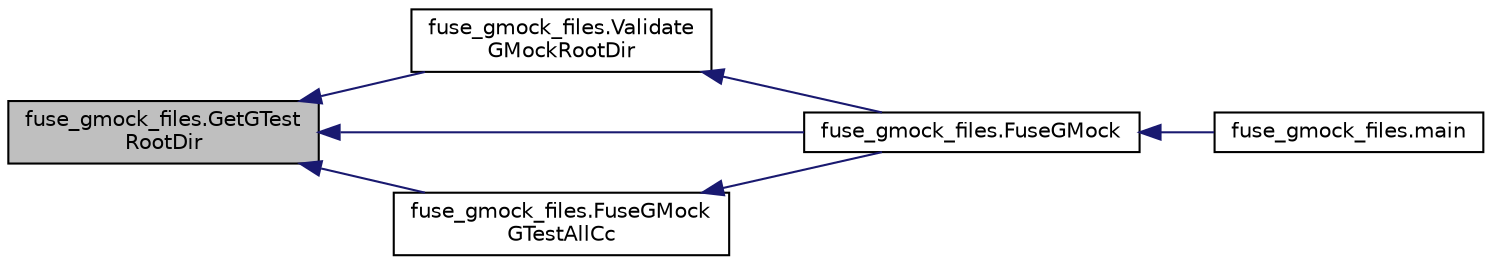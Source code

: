 digraph "fuse_gmock_files.GetGTestRootDir"
{
  edge [fontname="Helvetica",fontsize="10",labelfontname="Helvetica",labelfontsize="10"];
  node [fontname="Helvetica",fontsize="10",shape=record];
  rankdir="LR";
  Node25 [label="fuse_gmock_files.GetGTest\lRootDir",height=0.2,width=0.4,color="black", fillcolor="grey75", style="filled", fontcolor="black"];
  Node25 -> Node26 [dir="back",color="midnightblue",fontsize="10",style="solid",fontname="Helvetica"];
  Node26 [label="fuse_gmock_files.Validate\lGMockRootDir",height=0.2,width=0.4,color="black", fillcolor="white", style="filled",URL="$d8/dbf/namespacefuse__gmock__files.html#aaec09f55a62b3d65b5d25fe0050e9e05"];
  Node26 -> Node27 [dir="back",color="midnightblue",fontsize="10",style="solid",fontname="Helvetica"];
  Node27 [label="fuse_gmock_files.FuseGMock",height=0.2,width=0.4,color="black", fillcolor="white", style="filled",URL="$d8/dbf/namespacefuse__gmock__files.html#ae76b6bc18373325fc3f002abf5c4378f"];
  Node27 -> Node28 [dir="back",color="midnightblue",fontsize="10",style="solid",fontname="Helvetica"];
  Node28 [label="fuse_gmock_files.main",height=0.2,width=0.4,color="black", fillcolor="white", style="filled",URL="$d8/dbf/namespacefuse__gmock__files.html#a64e8cd1ead5a1454265cbc2d3db4d425"];
  Node25 -> Node29 [dir="back",color="midnightblue",fontsize="10",style="solid",fontname="Helvetica"];
  Node29 [label="fuse_gmock_files.FuseGMock\lGTestAllCc",height=0.2,width=0.4,color="black", fillcolor="white", style="filled",URL="$d8/dbf/namespacefuse__gmock__files.html#a50eb499fcb075e19191e8403bd85c813"];
  Node29 -> Node27 [dir="back",color="midnightblue",fontsize="10",style="solid",fontname="Helvetica"];
  Node25 -> Node27 [dir="back",color="midnightblue",fontsize="10",style="solid",fontname="Helvetica"];
}
